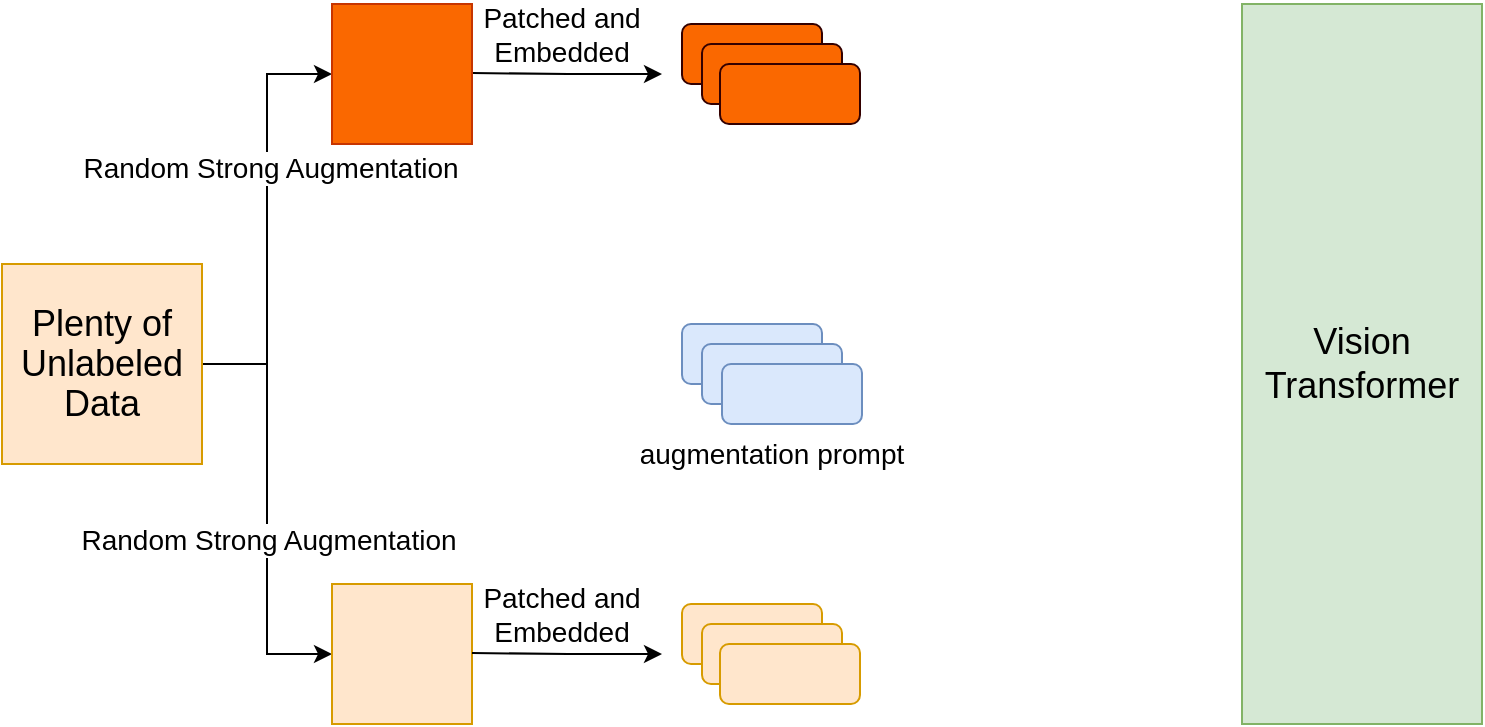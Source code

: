 <mxfile version="24.7.6">
  <diagram name="第 1 页" id="hbjMxxCAED7JAQasoX7D">
    <mxGraphModel dx="960" dy="631" grid="1" gridSize="10" guides="1" tooltips="1" connect="1" arrows="1" fold="1" page="1" pageScale="1" pageWidth="827" pageHeight="1169" math="0" shadow="0">
      <root>
        <mxCell id="0" />
        <mxCell id="1" parent="0" />
        <mxCell id="-JA800IVU4irEzKhAgy7-30" value="&lt;font face=&quot;Helvetica&quot; style=&quot;font-size: 14px;&quot;&gt;augmentation prompt&lt;/font&gt;" style="text;html=1;align=center;verticalAlign=middle;whiteSpace=wrap;rounded=0;" vertex="1" parent="1">
          <mxGeometry x="274.5" y="330" width="240" height="30" as="geometry" />
        </mxCell>
        <mxCell id="-JA800IVU4irEzKhAgy7-36" value="&lt;font style=&quot;font-size: 18px;&quot;&gt;Vision Transformer&lt;/font&gt;" style="rounded=0;whiteSpace=wrap;html=1;fillColor=#d5e8d4;strokeColor=#82b366;" vertex="1" parent="1">
          <mxGeometry x="630" y="120" width="120" height="360" as="geometry" />
        </mxCell>
        <mxCell id="-JA800IVU4irEzKhAgy7-44" style="edgeStyle=orthogonalEdgeStyle;rounded=0;orthogonalLoop=1;jettySize=auto;html=1;exitX=1;exitY=0.5;exitDx=0;exitDy=0;entryX=0;entryY=0.5;entryDx=0;entryDy=0;" edge="1" parent="1" source="-JA800IVU4irEzKhAgy7-37" target="-JA800IVU4irEzKhAgy7-40">
          <mxGeometry relative="1" as="geometry" />
        </mxCell>
        <mxCell id="-JA800IVU4irEzKhAgy7-46" value="&lt;font style=&quot;font-size: 14px;&quot;&gt;Random Strong Augmentation&lt;/font&gt;" style="edgeLabel;html=1;align=center;verticalAlign=middle;resizable=0;points=[];" vertex="1" connectable="0" parent="-JA800IVU4irEzKhAgy7-44">
          <mxGeometry x="0.245" relative="1" as="geometry">
            <mxPoint x="1" as="offset" />
          </mxGeometry>
        </mxCell>
        <mxCell id="-JA800IVU4irEzKhAgy7-45" style="edgeStyle=orthogonalEdgeStyle;rounded=0;orthogonalLoop=1;jettySize=auto;html=1;exitX=1;exitY=0.5;exitDx=0;exitDy=0;entryX=0;entryY=0.5;entryDx=0;entryDy=0;" edge="1" parent="1" source="-JA800IVU4irEzKhAgy7-37" target="-JA800IVU4irEzKhAgy7-39">
          <mxGeometry relative="1" as="geometry" />
        </mxCell>
        <mxCell id="-JA800IVU4irEzKhAgy7-47" value="&lt;font style=&quot;font-size: 14px;&quot;&gt;Random Strong Augmentation&lt;/font&gt;" style="edgeLabel;html=1;align=center;verticalAlign=middle;resizable=0;points=[];" vertex="1" connectable="0" parent="-JA800IVU4irEzKhAgy7-45">
          <mxGeometry x="-0.073" relative="1" as="geometry">
            <mxPoint y="23" as="offset" />
          </mxGeometry>
        </mxCell>
        <mxCell id="-JA800IVU4irEzKhAgy7-37" value="&lt;p style=&quot;line-height: 150%;&quot;&gt;&lt;font style=&quot;font-size: 18px;&quot;&gt;Plenty of Unlabeled Data&lt;/font&gt;&lt;/p&gt;" style="whiteSpace=wrap;html=1;aspect=fixed;fillColor=#ffe6cc;strokeColor=#d79b00;flipV=0;" vertex="1" parent="1">
          <mxGeometry x="10" y="250" width="100" height="100" as="geometry" />
        </mxCell>
        <mxCell id="-JA800IVU4irEzKhAgy7-39" value="" style="whiteSpace=wrap;html=1;aspect=fixed;fillColor=#ffe6cc;strokeColor=#d79b00;flipV=0;" vertex="1" parent="1">
          <mxGeometry x="175" y="410" width="70" height="70" as="geometry" />
        </mxCell>
        <mxCell id="-JA800IVU4irEzKhAgy7-51" style="edgeStyle=orthogonalEdgeStyle;rounded=0;orthogonalLoop=1;jettySize=auto;html=1;exitX=1;exitY=0.5;exitDx=0;exitDy=0;" edge="1" parent="1">
          <mxGeometry relative="1" as="geometry">
            <mxPoint x="340" y="155" as="targetPoint" />
            <mxPoint x="245" y="154.5" as="sourcePoint" />
          </mxGeometry>
        </mxCell>
        <mxCell id="-JA800IVU4irEzKhAgy7-40" value="" style="whiteSpace=wrap;html=1;aspect=fixed;fillColor=#fa6800;strokeColor=#C73500;flipV=0;fontColor=#000000;" vertex="1" parent="1">
          <mxGeometry x="175" y="120" width="70" height="70" as="geometry" />
        </mxCell>
        <mxCell id="-JA800IVU4irEzKhAgy7-53" value="&lt;font style=&quot;font-size: 14px;&quot;&gt;Patched and Embedded&lt;/font&gt;" style="text;html=1;align=center;verticalAlign=middle;whiteSpace=wrap;rounded=0;" vertex="1" parent="1">
          <mxGeometry x="245" y="120" width="90" height="30" as="geometry" />
        </mxCell>
        <mxCell id="-JA800IVU4irEzKhAgy7-54" style="edgeStyle=orthogonalEdgeStyle;rounded=0;orthogonalLoop=1;jettySize=auto;html=1;exitX=1;exitY=0.5;exitDx=0;exitDy=0;" edge="1" parent="1">
          <mxGeometry relative="1" as="geometry">
            <mxPoint x="340" y="445" as="targetPoint" />
            <mxPoint x="245" y="444.5" as="sourcePoint" />
          </mxGeometry>
        </mxCell>
        <mxCell id="-JA800IVU4irEzKhAgy7-58" value="&lt;font style=&quot;font-size: 14px;&quot;&gt;Patched and Embedded&lt;/font&gt;" style="text;html=1;align=center;verticalAlign=middle;whiteSpace=wrap;rounded=0;" vertex="1" parent="1">
          <mxGeometry x="245" y="410" width="90" height="30" as="geometry" />
        </mxCell>
        <mxCell id="-JA800IVU4irEzKhAgy7-61" value="" style="group" vertex="1" connectable="0" parent="1">
          <mxGeometry x="350" y="130" width="89" height="50" as="geometry" />
        </mxCell>
        <mxCell id="-JA800IVU4irEzKhAgy7-48" value="" style="rounded=1;whiteSpace=wrap;html=1;fillColor=#fa6800;strokeColor=#330000;fontColor=#000000;" vertex="1" parent="-JA800IVU4irEzKhAgy7-61">
          <mxGeometry width="70" height="30" as="geometry" />
        </mxCell>
        <mxCell id="-JA800IVU4irEzKhAgy7-49" value="" style="rounded=1;whiteSpace=wrap;html=1;fillColor=#fa6800;strokeColor=#330000;fontColor=#000000;" vertex="1" parent="-JA800IVU4irEzKhAgy7-61">
          <mxGeometry x="10" y="10" width="70" height="30" as="geometry" />
        </mxCell>
        <mxCell id="-JA800IVU4irEzKhAgy7-50" value="" style="rounded=1;whiteSpace=wrap;html=1;fillColor=#fa6800;strokeColor=#330000;fontColor=#000000;" vertex="1" parent="-JA800IVU4irEzKhAgy7-61">
          <mxGeometry x="19" y="20" width="70" height="30" as="geometry" />
        </mxCell>
        <mxCell id="-JA800IVU4irEzKhAgy7-62" value="" style="group" vertex="1" connectable="0" parent="1">
          <mxGeometry x="350" y="280" width="90" height="50" as="geometry" />
        </mxCell>
        <mxCell id="-JA800IVU4irEzKhAgy7-35" value="" style="rounded=1;whiteSpace=wrap;html=1;fillColor=#dae8fc;strokeColor=#6c8ebf;" vertex="1" parent="-JA800IVU4irEzKhAgy7-62">
          <mxGeometry width="70" height="30" as="geometry" />
        </mxCell>
        <mxCell id="-JA800IVU4irEzKhAgy7-59" value="" style="rounded=1;whiteSpace=wrap;html=1;fillColor=#dae8fc;strokeColor=#6c8ebf;" vertex="1" parent="-JA800IVU4irEzKhAgy7-62">
          <mxGeometry x="10" y="10" width="70" height="30" as="geometry" />
        </mxCell>
        <mxCell id="-JA800IVU4irEzKhAgy7-60" value="" style="rounded=1;whiteSpace=wrap;html=1;fillColor=#dae8fc;strokeColor=#6c8ebf;" vertex="1" parent="-JA800IVU4irEzKhAgy7-62">
          <mxGeometry x="20" y="20" width="70" height="30" as="geometry" />
        </mxCell>
        <mxCell id="-JA800IVU4irEzKhAgy7-63" value="" style="group" vertex="1" connectable="0" parent="1">
          <mxGeometry x="350" y="420" width="89" height="50" as="geometry" />
        </mxCell>
        <mxCell id="-JA800IVU4irEzKhAgy7-55" value="" style="rounded=1;whiteSpace=wrap;html=1;fillColor=#ffe6cc;strokeColor=#d79b00;" vertex="1" parent="-JA800IVU4irEzKhAgy7-63">
          <mxGeometry width="70" height="30" as="geometry" />
        </mxCell>
        <mxCell id="-JA800IVU4irEzKhAgy7-56" value="" style="rounded=1;whiteSpace=wrap;html=1;fillColor=#ffe6cc;strokeColor=#d79b00;" vertex="1" parent="-JA800IVU4irEzKhAgy7-63">
          <mxGeometry x="10" y="10" width="70" height="30" as="geometry" />
        </mxCell>
        <mxCell id="-JA800IVU4irEzKhAgy7-57" value="" style="rounded=1;whiteSpace=wrap;html=1;fillColor=#ffe6cc;strokeColor=#d79b00;" vertex="1" parent="-JA800IVU4irEzKhAgy7-63">
          <mxGeometry x="19" y="20" width="70" height="30" as="geometry" />
        </mxCell>
      </root>
    </mxGraphModel>
  </diagram>
</mxfile>
